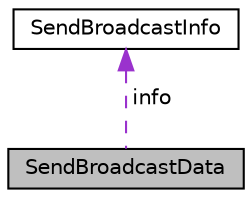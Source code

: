digraph "SendBroadcastData"
{
  edge [fontname="Helvetica",fontsize="10",labelfontname="Helvetica",labelfontsize="10"];
  node [fontname="Helvetica",fontsize="10",shape=record];
  Node1 [label="SendBroadcastData",height=0.2,width=0.4,color="black", fillcolor="grey75", style="filled", fontcolor="black"];
  Node2 -> Node1 [dir="back",color="darkorchid3",fontsize="10",style="dashed",label=" info" ,fontname="Helvetica"];
  Node2 [label="SendBroadcastInfo",height=0.2,width=0.4,color="black", fillcolor="white", style="filled",URL="$struct_send_broadcast_info.html",tooltip="Send Broadcast info. "];
}

